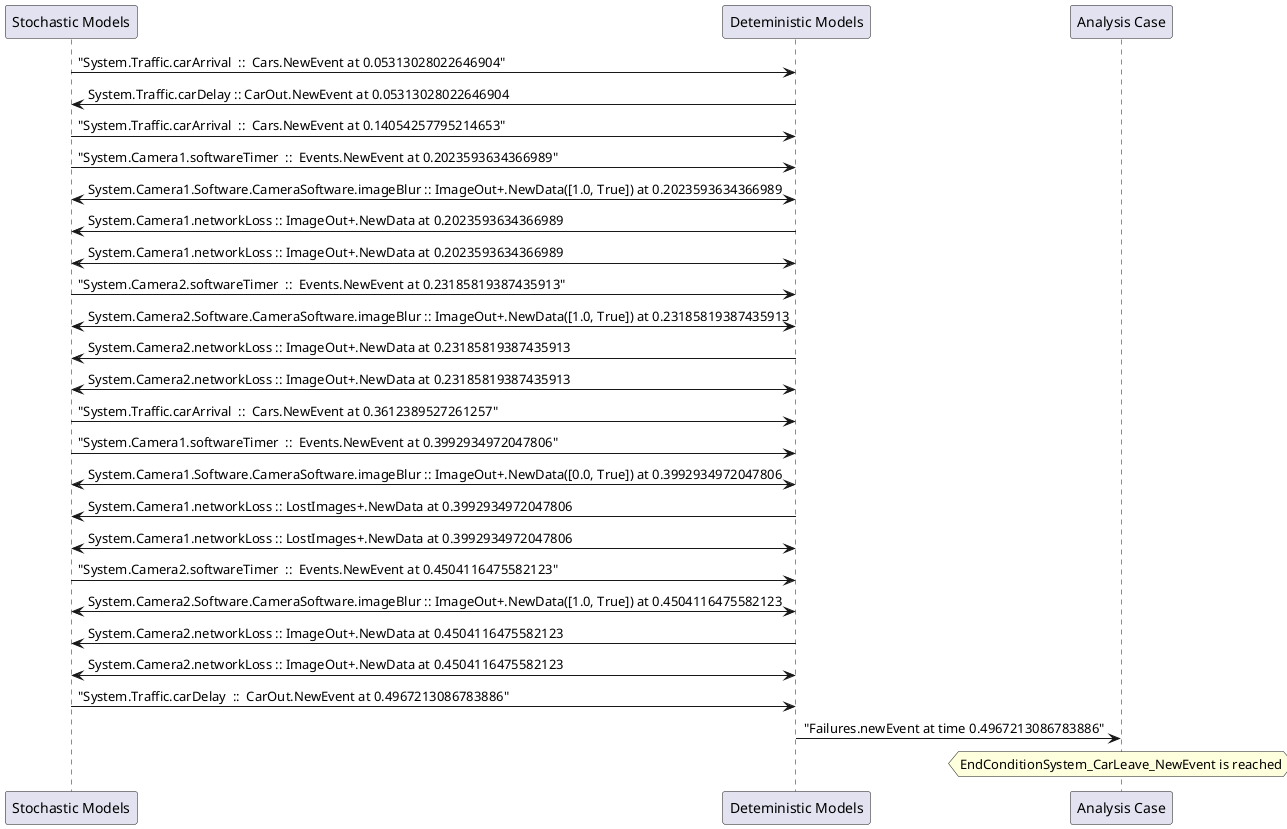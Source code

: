 
	@startuml
	participant "Stochastic Models" as stochmodel
	participant "Deteministic Models" as detmodel
	participant "Analysis Case" as analysis
	{20384_stop} stochmodel -> detmodel : "System.Traffic.carArrival  ::  Cars.NewEvent at 0.05313028022646904"
{20403_start} detmodel -> stochmodel : System.Traffic.carDelay :: CarOut.NewEvent at 0.05313028022646904
{20385_stop} stochmodel -> detmodel : "System.Traffic.carArrival  ::  Cars.NewEvent at 0.14054257795214653"
{20353_stop} stochmodel -> detmodel : "System.Camera1.softwareTimer  ::  Events.NewEvent at 0.2023593634366989"
detmodel <-> stochmodel : System.Camera1.Software.CameraSoftware.imageBlur :: ImageOut+.NewData([1.0, True]) at 0.2023593634366989
detmodel -> stochmodel : System.Camera1.networkLoss :: ImageOut+.NewData at 0.2023593634366989
detmodel <-> stochmodel : System.Camera1.networkLoss :: ImageOut+.NewData at 0.2023593634366989
{20369_stop} stochmodel -> detmodel : "System.Camera2.softwareTimer  ::  Events.NewEvent at 0.23185819387435913"
detmodel <-> stochmodel : System.Camera2.Software.CameraSoftware.imageBlur :: ImageOut+.NewData([1.0, True]) at 0.23185819387435913
detmodel -> stochmodel : System.Camera2.networkLoss :: ImageOut+.NewData at 0.23185819387435913
detmodel <-> stochmodel : System.Camera2.networkLoss :: ImageOut+.NewData at 0.23185819387435913
{20386_stop} stochmodel -> detmodel : "System.Traffic.carArrival  ::  Cars.NewEvent at 0.3612389527261257"
{20354_stop} stochmodel -> detmodel : "System.Camera1.softwareTimer  ::  Events.NewEvent at 0.3992934972047806"
detmodel <-> stochmodel : System.Camera1.Software.CameraSoftware.imageBlur :: ImageOut+.NewData([0.0, True]) at 0.3992934972047806
detmodel -> stochmodel : System.Camera1.networkLoss :: LostImages+.NewData at 0.3992934972047806
detmodel <-> stochmodel : System.Camera1.networkLoss :: LostImages+.NewData at 0.3992934972047806
{20370_stop} stochmodel -> detmodel : "System.Camera2.softwareTimer  ::  Events.NewEvent at 0.4504116475582123"
detmodel <-> stochmodel : System.Camera2.Software.CameraSoftware.imageBlur :: ImageOut+.NewData([1.0, True]) at 0.4504116475582123
detmodel -> stochmodel : System.Camera2.networkLoss :: ImageOut+.NewData at 0.4504116475582123
detmodel <-> stochmodel : System.Camera2.networkLoss :: ImageOut+.NewData at 0.4504116475582123
{20403_stop} stochmodel -> detmodel : "System.Traffic.carDelay  ::  CarOut.NewEvent at 0.4967213086783886"
{20403_start} <-> {20403_stop} : delay
detmodel -> analysis : "Failures.newEvent at time 0.4967213086783886"
hnote over analysis 
EndConditionSystem_CarLeave_NewEvent is reached
endnote
@enduml
